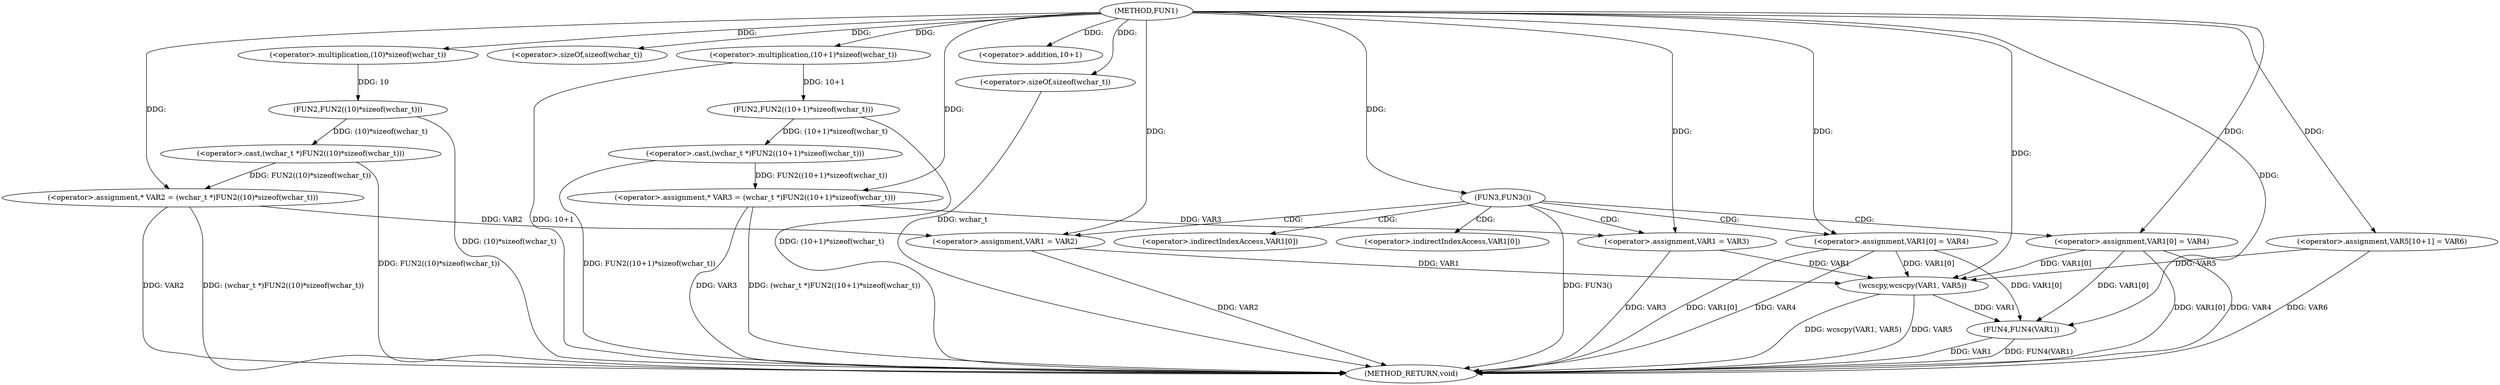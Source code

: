 digraph FUN1 {  
"1000100" [label = "(METHOD,FUN1)" ]
"1000156" [label = "(METHOD_RETURN,void)" ]
"1000104" [label = "(<operator>.assignment,* VAR2 = (wchar_t *)FUN2((10)*sizeof(wchar_t)))" ]
"1000106" [label = "(<operator>.cast,(wchar_t *)FUN2((10)*sizeof(wchar_t)))" ]
"1000108" [label = "(FUN2,FUN2((10)*sizeof(wchar_t)))" ]
"1000109" [label = "(<operator>.multiplication,(10)*sizeof(wchar_t))" ]
"1000111" [label = "(<operator>.sizeOf,sizeof(wchar_t))" ]
"1000114" [label = "(<operator>.assignment,* VAR3 = (wchar_t *)FUN2((10+1)*sizeof(wchar_t)))" ]
"1000116" [label = "(<operator>.cast,(wchar_t *)FUN2((10+1)*sizeof(wchar_t)))" ]
"1000118" [label = "(FUN2,FUN2((10+1)*sizeof(wchar_t)))" ]
"1000119" [label = "(<operator>.multiplication,(10+1)*sizeof(wchar_t))" ]
"1000120" [label = "(<operator>.addition,10+1)" ]
"1000123" [label = "(<operator>.sizeOf,sizeof(wchar_t))" ]
"1000126" [label = "(FUN3,FUN3())" ]
"1000128" [label = "(<operator>.assignment,VAR1 = VAR2)" ]
"1000131" [label = "(<operator>.assignment,VAR1[0] = VAR4)" ]
"1000138" [label = "(<operator>.assignment,VAR1 = VAR3)" ]
"1000141" [label = "(<operator>.assignment,VAR1[0] = VAR4)" ]
"1000148" [label = "(<operator>.assignment,VAR5[10+1] = VAR6)" ]
"1000151" [label = "(wcscpy,wcscpy(VAR1, VAR5))" ]
"1000154" [label = "(FUN4,FUN4(VAR1))" ]
"1000132" [label = "(<operator>.indirectIndexAccess,VAR1[0])" ]
"1000142" [label = "(<operator>.indirectIndexAccess,VAR1[0])" ]
  "1000141" -> "1000156"  [ label = "DDG: VAR1[0]"] 
  "1000106" -> "1000156"  [ label = "DDG: FUN2((10)*sizeof(wchar_t))"] 
  "1000151" -> "1000156"  [ label = "DDG: wcscpy(VAR1, VAR5)"] 
  "1000104" -> "1000156"  [ label = "DDG: VAR2"] 
  "1000138" -> "1000156"  [ label = "DDG: VAR3"] 
  "1000154" -> "1000156"  [ label = "DDG: VAR1"] 
  "1000114" -> "1000156"  [ label = "DDG: VAR3"] 
  "1000151" -> "1000156"  [ label = "DDG: VAR5"] 
  "1000116" -> "1000156"  [ label = "DDG: FUN2((10+1)*sizeof(wchar_t))"] 
  "1000154" -> "1000156"  [ label = "DDG: FUN4(VAR1)"] 
  "1000141" -> "1000156"  [ label = "DDG: VAR4"] 
  "1000148" -> "1000156"  [ label = "DDG: VAR6"] 
  "1000118" -> "1000156"  [ label = "DDG: (10+1)*sizeof(wchar_t)"] 
  "1000114" -> "1000156"  [ label = "DDG: (wchar_t *)FUN2((10+1)*sizeof(wchar_t))"] 
  "1000128" -> "1000156"  [ label = "DDG: VAR2"] 
  "1000126" -> "1000156"  [ label = "DDG: FUN3()"] 
  "1000131" -> "1000156"  [ label = "DDG: VAR1[0]"] 
  "1000131" -> "1000156"  [ label = "DDG: VAR4"] 
  "1000119" -> "1000156"  [ label = "DDG: 10+1"] 
  "1000104" -> "1000156"  [ label = "DDG: (wchar_t *)FUN2((10)*sizeof(wchar_t))"] 
  "1000108" -> "1000156"  [ label = "DDG: (10)*sizeof(wchar_t)"] 
  "1000123" -> "1000156"  [ label = "DDG: wchar_t"] 
  "1000106" -> "1000104"  [ label = "DDG: FUN2((10)*sizeof(wchar_t))"] 
  "1000100" -> "1000104"  [ label = "DDG: "] 
  "1000108" -> "1000106"  [ label = "DDG: (10)*sizeof(wchar_t)"] 
  "1000109" -> "1000108"  [ label = "DDG: 10"] 
  "1000100" -> "1000109"  [ label = "DDG: "] 
  "1000100" -> "1000111"  [ label = "DDG: "] 
  "1000116" -> "1000114"  [ label = "DDG: FUN2((10+1)*sizeof(wchar_t))"] 
  "1000100" -> "1000114"  [ label = "DDG: "] 
  "1000118" -> "1000116"  [ label = "DDG: (10+1)*sizeof(wchar_t)"] 
  "1000119" -> "1000118"  [ label = "DDG: 10+1"] 
  "1000100" -> "1000119"  [ label = "DDG: "] 
  "1000100" -> "1000120"  [ label = "DDG: "] 
  "1000100" -> "1000123"  [ label = "DDG: "] 
  "1000100" -> "1000126"  [ label = "DDG: "] 
  "1000104" -> "1000128"  [ label = "DDG: VAR2"] 
  "1000100" -> "1000128"  [ label = "DDG: "] 
  "1000100" -> "1000131"  [ label = "DDG: "] 
  "1000114" -> "1000138"  [ label = "DDG: VAR3"] 
  "1000100" -> "1000138"  [ label = "DDG: "] 
  "1000100" -> "1000141"  [ label = "DDG: "] 
  "1000100" -> "1000148"  [ label = "DDG: "] 
  "1000141" -> "1000151"  [ label = "DDG: VAR1[0]"] 
  "1000128" -> "1000151"  [ label = "DDG: VAR1"] 
  "1000131" -> "1000151"  [ label = "DDG: VAR1[0]"] 
  "1000138" -> "1000151"  [ label = "DDG: VAR1"] 
  "1000100" -> "1000151"  [ label = "DDG: "] 
  "1000148" -> "1000151"  [ label = "DDG: VAR5"] 
  "1000141" -> "1000154"  [ label = "DDG: VAR1[0]"] 
  "1000131" -> "1000154"  [ label = "DDG: VAR1[0]"] 
  "1000151" -> "1000154"  [ label = "DDG: VAR1"] 
  "1000100" -> "1000154"  [ label = "DDG: "] 
  "1000126" -> "1000132"  [ label = "CDG: "] 
  "1000126" -> "1000142"  [ label = "CDG: "] 
  "1000126" -> "1000128"  [ label = "CDG: "] 
  "1000126" -> "1000141"  [ label = "CDG: "] 
  "1000126" -> "1000131"  [ label = "CDG: "] 
  "1000126" -> "1000138"  [ label = "CDG: "] 
}
